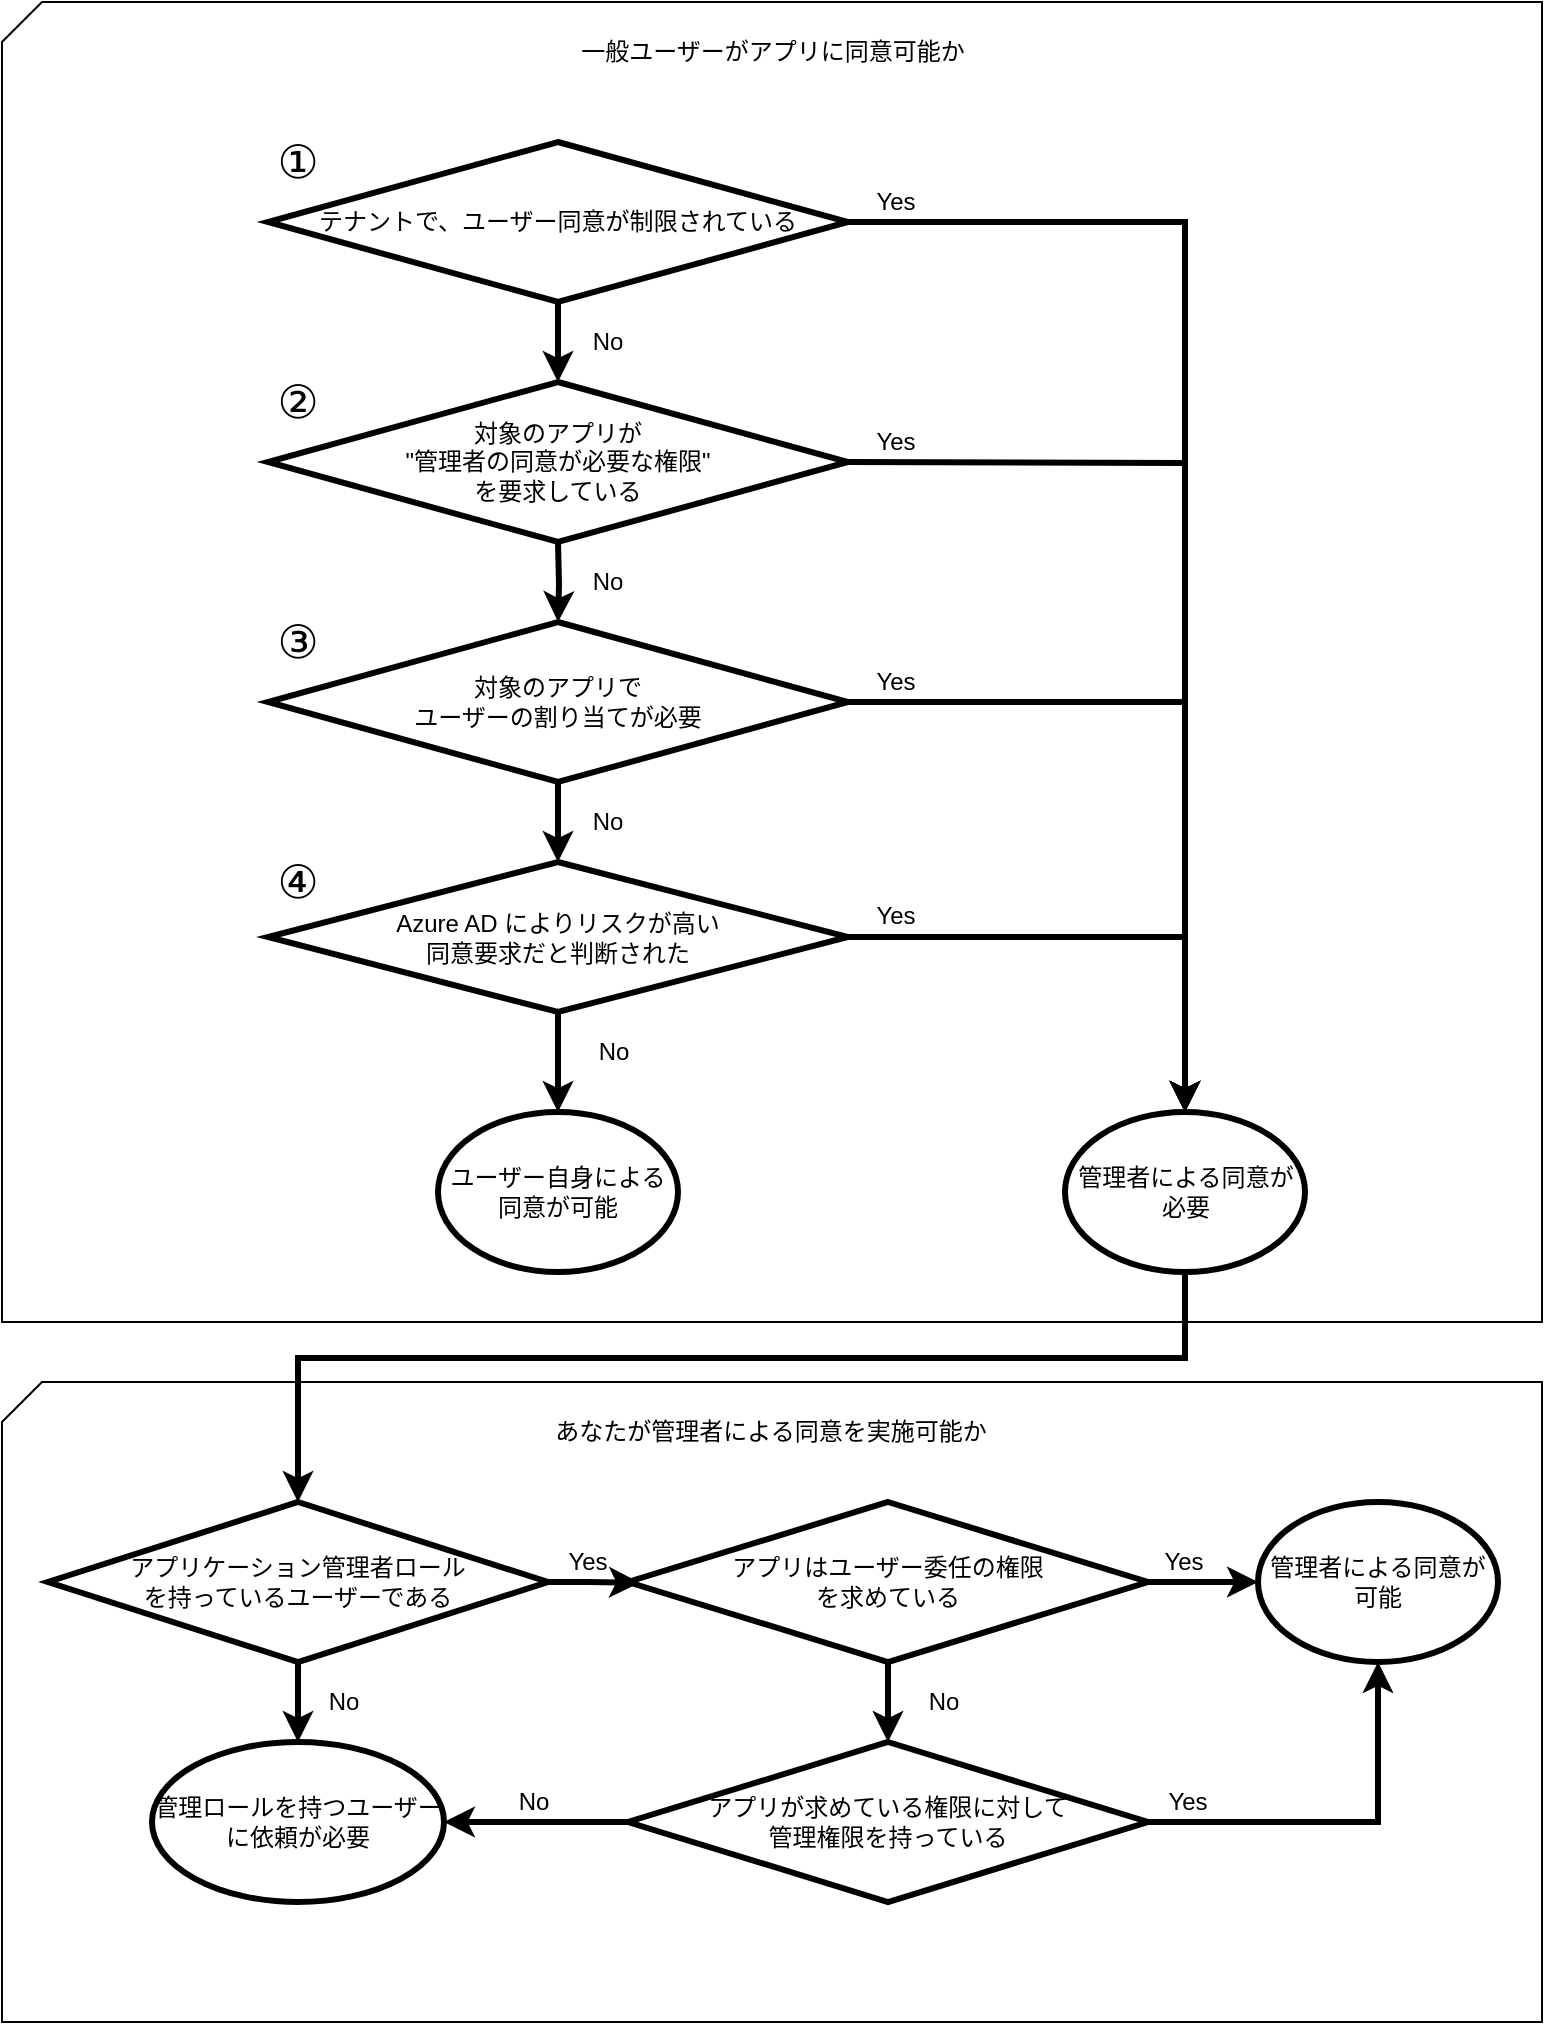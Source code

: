 <mxfile>
    <diagram id="jzdl-6jRqsocLXblkNBT" name="Page-1">
        <mxGraphModel dx="673" dy="880" grid="1" gridSize="10" guides="1" tooltips="1" connect="1" arrows="1" fold="1" page="1" pageScale="1" pageWidth="827" pageHeight="1169" math="0" shadow="0">
            <root>
                <mxCell id="0"/>
                <mxCell id="1" parent="0"/>
                <mxCell id="109" value="" style="verticalLabelPosition=bottom;verticalAlign=top;html=1;shape=card;whiteSpace=wrap;size=20;arcSize=12;fontSize=12;labelBackgroundColor=none;" parent="1" vertex="1">
                    <mxGeometry x="28" y="50" width="770" height="660" as="geometry"/>
                </mxCell>
                <mxCell id="105" value="" style="verticalLabelPosition=bottom;verticalAlign=top;html=1;shape=card;whiteSpace=wrap;size=20;arcSize=12;fontSize=12;" parent="1" vertex="1">
                    <mxGeometry x="28" y="740" width="770" height="320" as="geometry"/>
                </mxCell>
                <mxCell id="11" style="edgeStyle=orthogonalEdgeStyle;rounded=0;orthogonalLoop=1;jettySize=auto;html=1;entryX=0.5;entryY=0;entryDx=0;entryDy=0;strokeWidth=3;fontStyle=0;fontSize=12;" parent="1" source="74" target="25" edge="1">
                    <mxGeometry relative="1" as="geometry">
                        <mxPoint x="607" y="630" as="targetPoint"/>
                        <mxPoint x="451" y="160" as="sourcePoint"/>
                    </mxGeometry>
                </mxCell>
                <mxCell id="10" style="edgeStyle=orthogonalEdgeStyle;rounded=0;orthogonalLoop=1;jettySize=auto;html=1;exitX=1;exitY=0.5;exitDx=0;exitDy=0;entryX=0.5;entryY=0;entryDx=0;entryDy=0;strokeWidth=3;fontStyle=0;fontSize=12;" parent="1" target="25" edge="1">
                    <mxGeometry relative="1" as="geometry">
                        <mxPoint x="607.25" y="543.48" as="targetPoint"/>
                        <mxPoint x="451" y="280" as="sourcePoint"/>
                    </mxGeometry>
                </mxCell>
                <mxCell id="15" style="edgeStyle=orthogonalEdgeStyle;rounded=0;orthogonalLoop=1;jettySize=auto;html=1;strokeWidth=3;fontStyle=0;fontSize=12;" parent="1" target="8" edge="1">
                    <mxGeometry relative="1" as="geometry">
                        <mxPoint x="306" y="320" as="sourcePoint"/>
                    </mxGeometry>
                </mxCell>
                <mxCell id="31" style="edgeStyle=orthogonalEdgeStyle;rounded=0;orthogonalLoop=1;jettySize=auto;html=1;entryX=0.5;entryY=0;entryDx=0;entryDy=0;strokeWidth=3;fontStyle=0;fontSize=12;" parent="1" source="70" target="34" edge="1">
                    <mxGeometry relative="1" as="geometry">
                        <mxPoint x="306" y="710" as="targetPoint"/>
                    </mxGeometry>
                </mxCell>
                <mxCell id="39" style="edgeStyle=orthogonalEdgeStyle;rounded=0;orthogonalLoop=1;jettySize=auto;html=1;entryX=0.5;entryY=0;entryDx=0;entryDy=0;strokeWidth=3;fontStyle=0;fontSize=12;" parent="1" source="8" target="25" edge="1">
                    <mxGeometry relative="1" as="geometry"/>
                </mxCell>
                <mxCell id="8" value="対象のアプリで&lt;br&gt;ユーザーの割り当てが必要" style="rhombus;whiteSpace=wrap;html=1;strokeWidth=3;fontStyle=0;fontSize=12;" parent="1" vertex="1">
                    <mxGeometry x="161" y="360" width="290" height="80" as="geometry"/>
                </mxCell>
                <mxCell id="13" value="Yes" style="text;html=1;strokeColor=none;fillColor=none;align=center;verticalAlign=middle;whiteSpace=wrap;rounded=0;strokeWidth=3;fontStyle=0;fontSize=12;" parent="1" vertex="1">
                    <mxGeometry x="455" y="260" width="40" height="20" as="geometry"/>
                </mxCell>
                <mxCell id="14" value="Yes" style="text;html=1;strokeColor=none;fillColor=none;align=center;verticalAlign=middle;whiteSpace=wrap;rounded=0;strokeWidth=3;fontStyle=0;fontSize=12;" parent="1" vertex="1">
                    <mxGeometry x="455" y="380" width="40" height="20" as="geometry"/>
                </mxCell>
                <mxCell id="19" style="edgeStyle=orthogonalEdgeStyle;rounded=0;orthogonalLoop=1;jettySize=auto;html=1;exitX=0.5;exitY=1;exitDx=0;exitDy=0;strokeWidth=3;fontStyle=0;fontSize=12;entryX=0.5;entryY=0;entryDx=0;entryDy=0;" parent="1" source="25" target="38" edge="1">
                    <mxGeometry relative="1" as="geometry">
                        <mxPoint x="176" y="760" as="targetPoint"/>
                        <mxPoint x="619.5" y="770" as="sourcePoint"/>
                        <Array as="points">
                            <mxPoint x="620" y="728"/>
                            <mxPoint x="176" y="728"/>
                        </Array>
                    </mxGeometry>
                </mxCell>
                <mxCell id="25" value="管理者による同意が必要" style="ellipse;whiteSpace=wrap;html=1;strokeWidth=3;fontStyle=0;fontSize=12;" parent="1" vertex="1">
                    <mxGeometry x="559.5" y="605" width="120" height="80" as="geometry"/>
                </mxCell>
                <mxCell id="34" value="ユーザー自身による同意が可能" style="ellipse;whiteSpace=wrap;html=1;strokeWidth=3;fontStyle=0;fontSize=12;" parent="1" vertex="1">
                    <mxGeometry x="246" y="605" width="120" height="80" as="geometry"/>
                </mxCell>
                <mxCell id="45" style="edgeStyle=orthogonalEdgeStyle;rounded=0;orthogonalLoop=1;jettySize=auto;html=1;entryX=0.023;entryY=0.504;entryDx=0;entryDy=0;entryPerimeter=0;strokeWidth=3;fontStyle=0;fontSize=12;" parent="1" source="38" target="43" edge="1">
                    <mxGeometry relative="1" as="geometry"/>
                </mxCell>
                <mxCell id="51" style="edgeStyle=orthogonalEdgeStyle;rounded=0;orthogonalLoop=1;jettySize=auto;html=1;strokeWidth=3;fontStyle=0;fontSize=12;" parent="1" source="38" target="49" edge="1">
                    <mxGeometry relative="1" as="geometry"/>
                </mxCell>
                <mxCell id="38" value="アプリケーション管理者ロール&lt;br style=&quot;font-size: 12px&quot;&gt;を持っているユーザーである" style="rhombus;whiteSpace=wrap;html=1;strokeWidth=3;fontStyle=0;fontSize=12;" parent="1" vertex="1">
                    <mxGeometry x="51" y="800" width="250" height="80" as="geometry"/>
                </mxCell>
                <mxCell id="37" value="管理者による同意が可能" style="ellipse;whiteSpace=wrap;html=1;strokeWidth=3;fontStyle=0;fontSize=12;" parent="1" vertex="1">
                    <mxGeometry x="656" y="800" width="120" height="80" as="geometry"/>
                </mxCell>
                <mxCell id="48" style="edgeStyle=orthogonalEdgeStyle;rounded=0;orthogonalLoop=1;jettySize=auto;html=1;entryX=0.5;entryY=1;entryDx=0;entryDy=0;strokeWidth=3;fontStyle=0;fontSize=12;" parent="1" source="42" target="37" edge="1">
                    <mxGeometry relative="1" as="geometry"/>
                </mxCell>
                <mxCell id="50" style="edgeStyle=orthogonalEdgeStyle;rounded=0;orthogonalLoop=1;jettySize=auto;html=1;strokeWidth=3;fontStyle=0;fontSize=12;" parent="1" source="42" target="49" edge="1">
                    <mxGeometry relative="1" as="geometry"/>
                </mxCell>
                <mxCell id="42" value="アプリが求めている権限に対して&lt;br style=&quot;font-size: 12px;&quot;&gt;管理権限を持っている" style="rhombus;whiteSpace=wrap;html=1;strokeWidth=3;fontStyle=0;fontSize=12;" parent="1" vertex="1">
                    <mxGeometry x="341" y="920" width="260" height="80" as="geometry"/>
                </mxCell>
                <mxCell id="46" style="edgeStyle=orthogonalEdgeStyle;rounded=0;orthogonalLoop=1;jettySize=auto;html=1;strokeWidth=3;fontStyle=0;fontSize=12;" parent="1" source="43" target="37" edge="1">
                    <mxGeometry relative="1" as="geometry"/>
                </mxCell>
                <mxCell id="47" style="edgeStyle=orthogonalEdgeStyle;rounded=0;orthogonalLoop=1;jettySize=auto;html=1;exitX=0.5;exitY=1;exitDx=0;exitDy=0;entryX=0.5;entryY=0;entryDx=0;entryDy=0;strokeWidth=3;fontStyle=0;fontSize=12;" parent="1" source="43" target="42" edge="1">
                    <mxGeometry relative="1" as="geometry"/>
                </mxCell>
                <mxCell id="43" value="アプリはユーザー委任の権限&lt;br&gt;を求めている" style="rhombus;whiteSpace=wrap;html=1;strokeWidth=3;fontStyle=0;fontSize=12;" parent="1" vertex="1">
                    <mxGeometry x="341" y="800" width="260" height="80" as="geometry"/>
                </mxCell>
                <mxCell id="49" value="管理ロールを持つユーザーに依頼が必要" style="ellipse;whiteSpace=wrap;html=1;strokeWidth=3;fontStyle=0;fontSize=12;" parent="1" vertex="1">
                    <mxGeometry x="103" y="920" width="146" height="80" as="geometry"/>
                </mxCell>
                <mxCell id="52" value="Yes" style="text;html=1;strokeColor=none;fillColor=none;align=center;verticalAlign=middle;whiteSpace=wrap;rounded=0;strokeWidth=3;fontStyle=0;fontSize=12;" parent="1" vertex="1">
                    <mxGeometry x="301" y="820" width="40" height="20" as="geometry"/>
                </mxCell>
                <mxCell id="53" value="Yes" style="text;html=1;strokeColor=none;fillColor=none;align=center;verticalAlign=middle;whiteSpace=wrap;rounded=0;strokeWidth=3;fontStyle=0;fontSize=12;" parent="1" vertex="1">
                    <mxGeometry x="598.5" y="820" width="40" height="20" as="geometry"/>
                </mxCell>
                <mxCell id="54" value="No" style="text;html=1;strokeColor=none;fillColor=none;align=center;verticalAlign=middle;whiteSpace=wrap;rounded=0;strokeWidth=3;fontStyle=0;fontSize=12;" parent="1" vertex="1">
                    <mxGeometry x="478.5" y="890" width="40" height="20" as="geometry"/>
                </mxCell>
                <mxCell id="55" value="Yes" style="text;html=1;strokeColor=none;fillColor=none;align=center;verticalAlign=middle;whiteSpace=wrap;rounded=0;strokeWidth=3;fontStyle=0;fontSize=12;" parent="1" vertex="1">
                    <mxGeometry x="601" y="940" width="40" height="20" as="geometry"/>
                </mxCell>
                <mxCell id="56" value="No" style="text;html=1;strokeColor=none;fillColor=none;align=center;verticalAlign=middle;whiteSpace=wrap;rounded=0;strokeWidth=3;fontStyle=0;fontSize=12;" parent="1" vertex="1">
                    <mxGeometry x="273.5" y="940" width="40" height="20" as="geometry"/>
                </mxCell>
                <mxCell id="57" value="No" style="text;html=1;strokeColor=none;fillColor=none;align=center;verticalAlign=middle;whiteSpace=wrap;rounded=0;strokeWidth=3;fontStyle=0;fontSize=12;" parent="1" vertex="1">
                    <mxGeometry x="178.5" y="890" width="40" height="20" as="geometry"/>
                </mxCell>
                <mxCell id="58" value="No" style="text;html=1;strokeColor=none;fillColor=none;align=center;verticalAlign=middle;whiteSpace=wrap;rounded=0;strokeWidth=3;fontStyle=0;fontSize=12;" parent="1" vertex="1">
                    <mxGeometry x="311" y="450" width="40" height="20" as="geometry"/>
                </mxCell>
                <mxCell id="59" value="No" style="text;html=1;strokeColor=none;fillColor=none;align=center;verticalAlign=middle;whiteSpace=wrap;rounded=0;strokeWidth=3;fontStyle=0;fontSize=12;" parent="1" vertex="1">
                    <mxGeometry x="311" y="330" width="40" height="20" as="geometry"/>
                </mxCell>
                <mxCell id="60" value="No" style="text;html=1;align=center;verticalAlign=middle;whiteSpace=wrap;rounded=1;strokeWidth=3;glass=0;shadow=1;fontStyle=0;fontSize=12;" parent="1" vertex="1">
                    <mxGeometry x="310" y="130" width="40" height="20" as="geometry"/>
                </mxCell>
                <mxCell id="64" value="Yes" style="text;html=1;strokeColor=none;fillColor=none;align=center;verticalAlign=middle;whiteSpace=wrap;rounded=0;strokeWidth=3;fontStyle=0;fontSize=12;" parent="1" vertex="1">
                    <mxGeometry x="455" y="140" width="40" height="20" as="geometry"/>
                </mxCell>
                <mxCell id="88" style="edgeStyle=orthogonalEdgeStyle;rounded=0;orthogonalLoop=1;jettySize=auto;html=1;exitX=1;exitY=0.5;exitDx=0;exitDy=0;entryX=0.5;entryY=0;entryDx=0;entryDy=0;strokeWidth=3;" parent="1" source="70" target="25" edge="1">
                    <mxGeometry relative="1" as="geometry"/>
                </mxCell>
                <mxCell id="70" value="Azure AD によりリスクが高い&lt;br&gt;同意要求だと判断された" style="rhombus;whiteSpace=wrap;html=1;strokeWidth=3;fontStyle=0;fontSize=12;" parent="1" vertex="1">
                    <mxGeometry x="161" y="480" width="290" height="75" as="geometry"/>
                </mxCell>
                <mxCell id="72" style="edgeStyle=orthogonalEdgeStyle;rounded=0;orthogonalLoop=1;jettySize=auto;html=1;entryX=0.5;entryY=0;entryDx=0;entryDy=0;strokeWidth=3;fontStyle=0;fontSize=12;" parent="1" source="8" target="70" edge="1">
                    <mxGeometry relative="1" as="geometry">
                        <mxPoint x="306" y="700" as="targetPoint"/>
                        <mxPoint x="306" y="450" as="sourcePoint"/>
                    </mxGeometry>
                </mxCell>
                <mxCell id="102" style="edgeStyle=orthogonalEdgeStyle;rounded=0;orthogonalLoop=1;jettySize=auto;html=1;strokeWidth=3;" parent="1" source="74" target="75" edge="1">
                    <mxGeometry relative="1" as="geometry"/>
                </mxCell>
                <mxCell id="74" value="テナントで、ユーザー同意が制限されている" style="rhombus;whiteSpace=wrap;html=1;strokeWidth=3;fontStyle=0;fontSize=12;" parent="1" vertex="1">
                    <mxGeometry x="161" y="120" width="290" height="80" as="geometry"/>
                </mxCell>
                <mxCell id="75" value="&lt;font style=&quot;font-size: 12px&quot;&gt;対象のアプリが&lt;br style=&quot;font-size: 12px&quot;&gt;&quot;管理者の同意が必要な権限&quot;&lt;br&gt;を要求している&lt;/font&gt;" style="rhombus;whiteSpace=wrap;html=1;strokeWidth=3;fontStyle=0;fontSize=12;" parent="1" vertex="1">
                    <mxGeometry x="161" y="240" width="290" height="80" as="geometry"/>
                </mxCell>
                <mxCell id="89" value="Yes" style="text;html=1;strokeColor=none;fillColor=none;align=center;verticalAlign=middle;whiteSpace=wrap;rounded=0;strokeWidth=3;fontStyle=0;fontSize=12;" parent="1" vertex="1">
                    <mxGeometry x="455" y="497" width="40" height="20" as="geometry"/>
                </mxCell>
                <mxCell id="93" value="No" style="text;html=1;strokeColor=none;fillColor=none;align=center;verticalAlign=middle;whiteSpace=wrap;rounded=0;strokeWidth=3;fontStyle=0;fontSize=12;" parent="1" vertex="1">
                    <mxGeometry x="313.5" y="565" width="40" height="20" as="geometry"/>
                </mxCell>
                <mxCell id="94" value="①" style="text;html=1;strokeColor=none;fillColor=none;align=center;verticalAlign=middle;whiteSpace=wrap;rounded=0;strokeWidth=2;fontSize=23;" parent="1" vertex="1">
                    <mxGeometry x="156" y="120" width="40" height="20" as="geometry"/>
                </mxCell>
                <mxCell id="95" value="②" style="text;html=1;strokeColor=none;fillColor=none;align=center;verticalAlign=middle;whiteSpace=wrap;rounded=0;strokeWidth=2;fontSize=23;" parent="1" vertex="1">
                    <mxGeometry x="156" y="240" width="40" height="20" as="geometry"/>
                </mxCell>
                <mxCell id="100" value="④" style="text;html=1;strokeColor=none;fillColor=none;align=center;verticalAlign=middle;whiteSpace=wrap;rounded=0;strokeWidth=2;fontSize=23;" parent="1" vertex="1">
                    <mxGeometry x="156" y="480" width="40" height="20" as="geometry"/>
                </mxCell>
                <mxCell id="101" value="③" style="text;html=1;strokeColor=none;fillColor=none;align=center;verticalAlign=middle;whiteSpace=wrap;rounded=0;strokeWidth=2;fontSize=23;" parent="1" vertex="1">
                    <mxGeometry x="156" y="360" width="40" height="20" as="geometry"/>
                </mxCell>
                <mxCell id="108" value="あなたが管理者による同意を実施可能か" style="text;html=1;strokeColor=none;fillColor=none;align=center;verticalAlign=middle;whiteSpace=wrap;rounded=0;fontSize=12;" parent="1" vertex="1">
                    <mxGeometry x="264.5" y="740" width="295" height="50" as="geometry"/>
                </mxCell>
                <mxCell id="112" value="一般ユーザーがアプリに同意可能か" style="text;html=1;strokeColor=none;fillColor=none;align=center;verticalAlign=middle;whiteSpace=wrap;rounded=0;fontSize=12;" parent="1" vertex="1">
                    <mxGeometry x="266" y="50" width="295" height="50" as="geometry"/>
                </mxCell>
                <mxCell id="113" value="No" style="text;html=1;strokeColor=none;fillColor=none;align=center;verticalAlign=middle;whiteSpace=wrap;rounded=0;strokeWidth=3;fontStyle=0;fontSize=12;" vertex="1" parent="1">
                    <mxGeometry x="311" y="210" width="40" height="20" as="geometry"/>
                </mxCell>
            </root>
        </mxGraphModel>
    </diagram>
</mxfile>